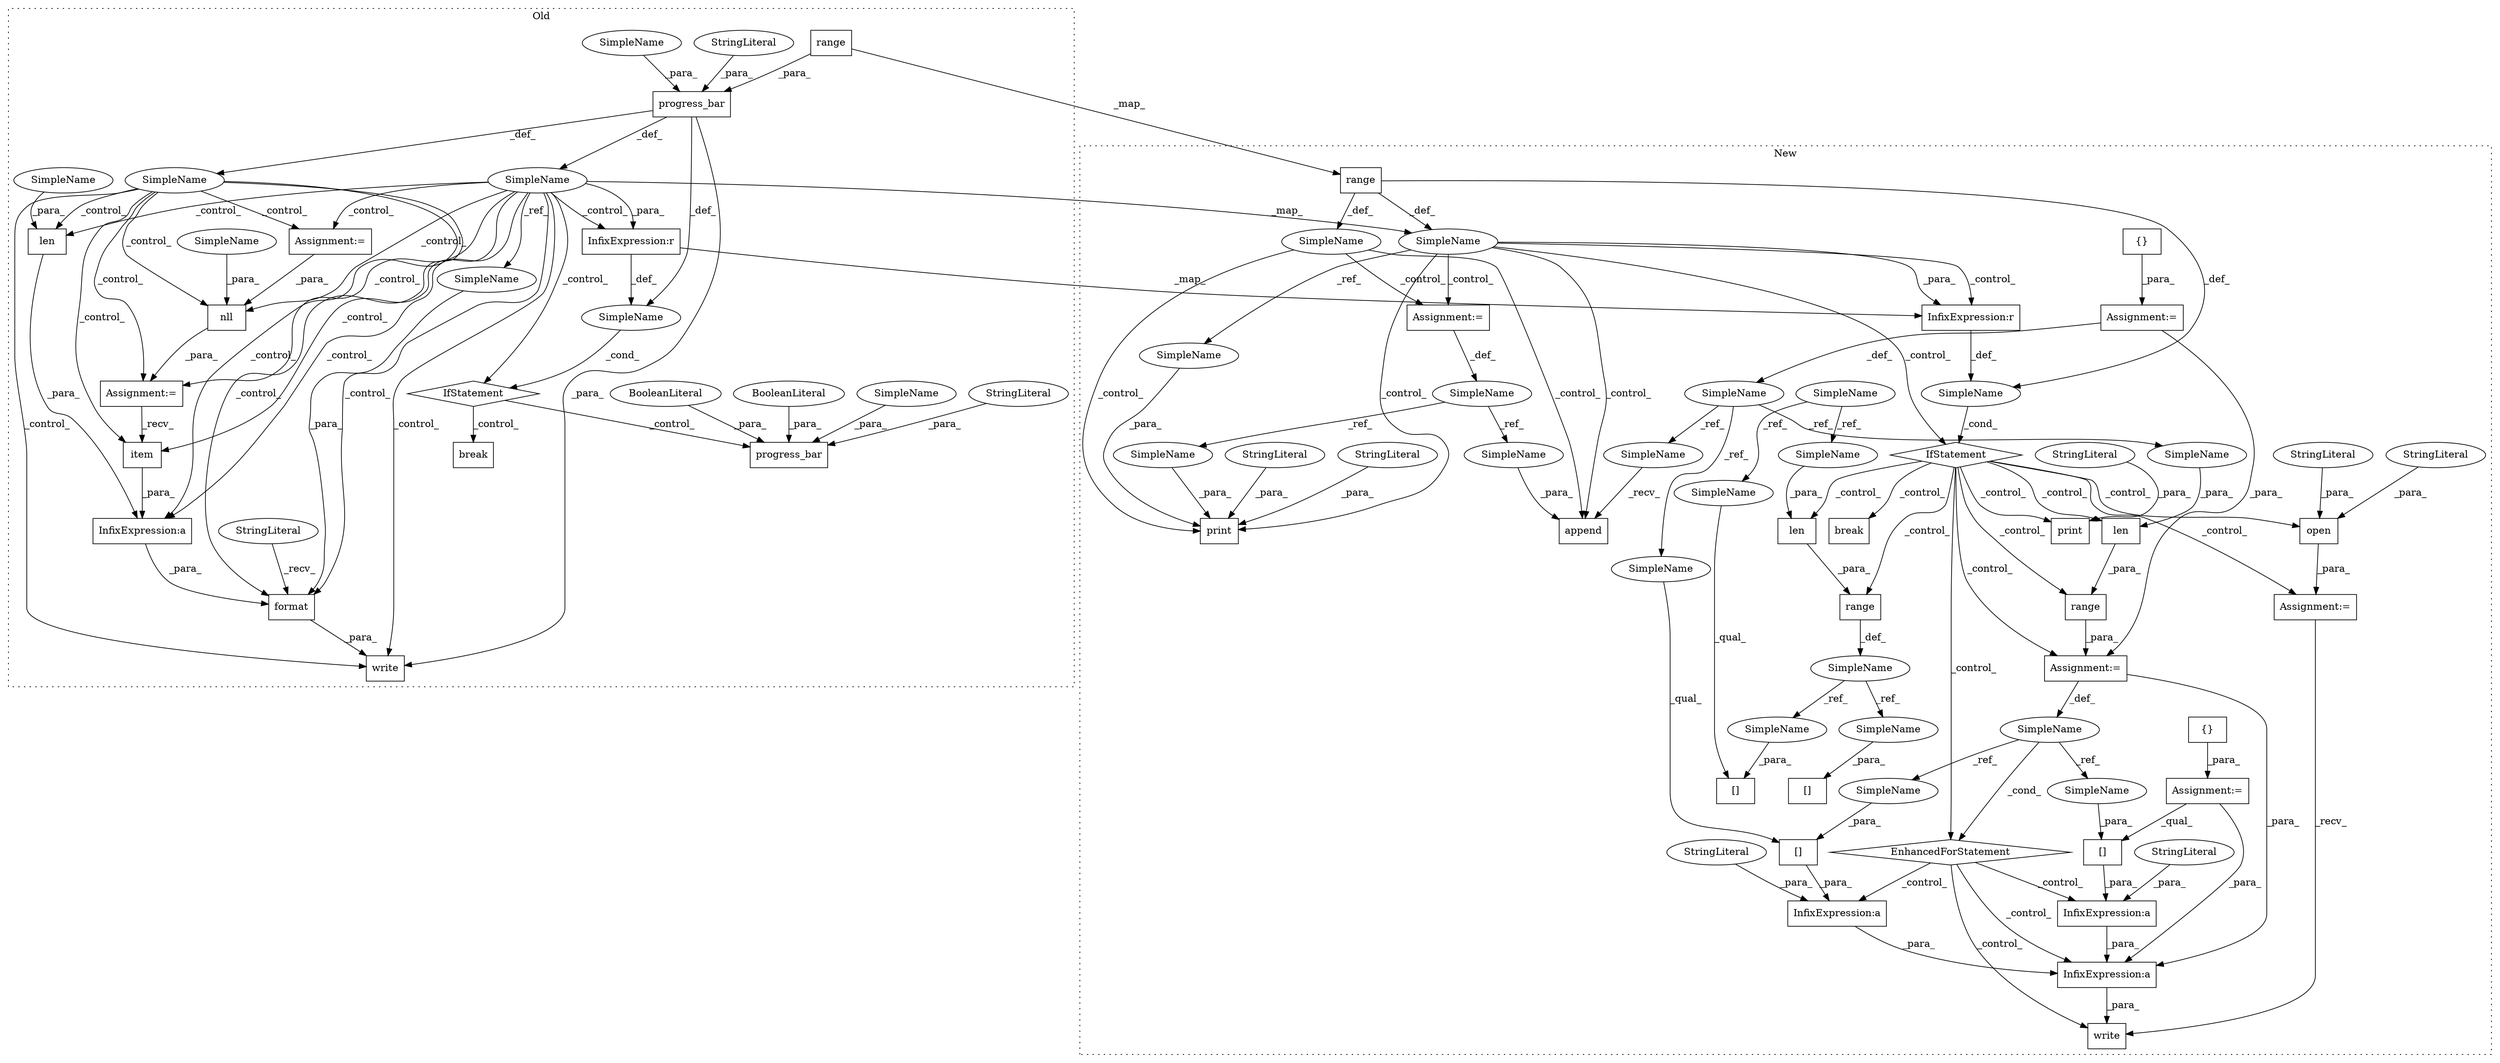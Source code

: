 digraph G {
subgraph cluster0 {
1 [label="progress_bar" a="32" s="14217,14280" l="13,1" shape="box"];
4 [label="SimpleName" a="42" s="14212" l="2" shape="ellipse"];
8 [label="progress_bar" a="32" s="15331,15372" l="13,1" shape="box"];
9 [label="BooleanLiteral" a="9" s="15368" l="4" shape="ellipse"];
10 [label="BooleanLiteral" a="9" s="15362" l="5" shape="ellipse"];
11 [label="range" a="32" s="14230,14246" l="6,1" shape="box"];
13 [label="InfixExpression:r" a="27" s="15094" l="4" shape="box"];
18 [label="InfixExpression:a" a="27" s="15058" l="3" shape="box"];
19 [label="SimpleName" a="42" s="" l="" shape="ellipse"];
20 [label="item" a="32" s="15052" l="6" shape="box"];
29 [label="break" a="10" s="15116" l="6" shape="box"];
30 [label="format" a="32" s="15038,15070" l="7,1" shape="box"];
31 [label="SimpleName" a="42" s="" l="" shape="ellipse"];
37 [label="StringLiteral" a="45" s="14248" l="9" shape="ellipse"];
38 [label="StringLiteral" a="45" s="15352" l="9" shape="ellipse"];
39 [label="StringLiteral" a="45" s="15029" l="8" shape="ellipse"];
40 [label="nll" a="32" s="14994,15007" l="4,1" shape="box"];
50 [label="len" a="32" s="15061,15069" l="4,1" shape="box"];
53 [label="IfStatement" a="25" s="15088,15104" l="4,2" shape="diamond"];
57 [label="Assignment:=" a="7" s="14951" l="1" shape="box"];
59 [label="write" a="32" s="15023,15071" l="6,1" shape="box"];
60 [label="Assignment:=" a="7" s="14988" l="1" shape="box"];
71 [label="SimpleName" a="42" s="15065" l="4" shape="ellipse"];
72 [label="SimpleName" a="42" s="14998" l="4" shape="ellipse"];
77 [label="SimpleName" a="42" s="15344" l="7" shape="ellipse"];
79 [label="SimpleName" a="42" s="14258" l="6" shape="ellipse"];
82 [label="SimpleName" a="42" s="15045" l="2" shape="ellipse"];
label = "Old";
style="dotted";
}
subgraph cluster1 {
2 [label="range" a="32" s="13413,13431" l="6,1" shape="box"];
3 [label="SimpleName" a="42" s="12000" l="2" shape="ellipse"];
5 [label="break" a="10" s="13200" l="6" shape="box"];
6 [label="EnhancedForStatement" a="70" s="12996,13090" l="61,2" shape="diamond"];
7 [label="range" a="32" s="13065,13089" l="6,1" shape="box"];
12 [label="range" a="32" s="12005,12021" l="6,1" shape="box"];
14 [label="InfixExpression:r" a="27" s="12866" l="4" shape="box"];
15 [label="len" a="32" s="13419,13430" l="4,1" shape="box"];
16 [label="SimpleName" a="42" s="12200" l="7" shape="ellipse"];
17 [label="[]" a="2" s="13481,13500" l="8,1" shape="box"];
21 [label="InfixExpression:a" a="27" s="13131" l="3" shape="box"];
22 [label="InfixExpression:a" a="27" s="13162" l="3" shape="box"];
23 [label="InfixExpression:a" a="27" s="13151" l="3" shape="box"];
24 [label="[]" a="2" s="13502,13526" l="13,1" shape="box"];
25 [label="{}" a="4" s="11907" l="2" shape="box"];
26 [label="[]" a="2" s="13134,13149" l="14,1" shape="box"];
27 [label="{}" a="4" s="11935" l="2" shape="box"];
28 [label="[]" a="2" s="13165,13177" l="11,1" shape="box"];
32 [label="SimpleName" a="42" s="13399" l="11" shape="ellipse"];
33 [label="SimpleName" a="42" s="" l="" shape="ellipse"];
34 [label="SimpleName" a="42" s="13061" l="1" shape="ellipse"];
35 [label="StringLiteral" a="45" s="13125" l="6" shape="ellipse"];
36 [label="StringLiteral" a="45" s="13155" l="7" shape="ellipse"];
41 [label="print" a="32" s="12726,12771" l="6,1" shape="box"];
42 [label="StringLiteral" a="45" s="12732" l="10" shape="ellipse"];
43 [label="StringLiteral" a="45" s="12746" l="15" shape="ellipse"];
44 [label="print" a="32" s="12941,12985" l="6,1" shape="box"];
45 [label="StringLiteral" a="45" s="12947" l="38" shape="ellipse"];
46 [label="SimpleName" a="42" s="" l="" shape="ellipse"];
47 [label="append" a="32" s="12796,12812" l="7,1" shape="box"];
48 [label="SimpleName" a="42" s="12688" l="9" shape="ellipse"];
49 [label="SimpleName" a="42" s="11884" l="13" shape="ellipse"];
51 [label="len" a="32" s="13071,13088" l="4,1" shape="box"];
52 [label="IfStatement" a="25" s="12860,12876" l="4,2" shape="diamond"];
54 [label="Assignment:=" a="7" s="11897" l="1" shape="box"];
55 [label="write" a="32" s="13118,13179" l="6,1" shape="box"];
56 [label="Assignment:=" a="7" s="12697" l="1" shape="box"];
58 [label="Assignment:=" a="7" s="11925" l="1" shape="box"];
61 [label="Assignment:=" a="7" s="12996,13090" l="61,2" shape="box"];
62 [label="Assignment:=" a="7" s="12901" l="1" shape="box"];
63 [label="open" a="32" s="12902,12930" l="5,1" shape="box"];
64 [label="StringLiteral" a="45" s="12907" l="19" shape="ellipse"];
65 [label="StringLiteral" a="45" s="12927" l="3" shape="ellipse"];
66 [label="SimpleName" a="42" s="13075" l="13" shape="ellipse"];
67 [label="SimpleName" a="42" s="12782" l="13" shape="ellipse"];
68 [label="SimpleName" a="42" s="13134" l="13" shape="ellipse"];
69 [label="SimpleName" a="42" s="12803" l="9" shape="ellipse"];
70 [label="SimpleName" a="42" s="12762" l="9" shape="ellipse"];
73 [label="SimpleName" a="42" s="13148" l="1" shape="ellipse"];
74 [label="SimpleName" a="42" s="13176" l="1" shape="ellipse"];
75 [label="SimpleName" a="42" s="13481" l="7" shape="ellipse"];
76 [label="SimpleName" a="42" s="13423" l="7" shape="ellipse"];
78 [label="SimpleName" a="42" s="12743" l="2" shape="ellipse"];
80 [label="SimpleName" a="42" s="13489" l="11" shape="ellipse"];
81 [label="SimpleName" a="42" s="13515" l="11" shape="ellipse"];
label = "New";
style="dotted";
}
1 -> 59 [label="_para_"];
1 -> 4 [label="_def_"];
1 -> 19 [label="_def_"];
1 -> 31 [label="_def_"];
2 -> 32 [label="_def_"];
3 -> 41 [label="_control_"];
3 -> 14 [label="_control_"];
3 -> 14 [label="_para_"];
3 -> 56 [label="_control_"];
3 -> 47 [label="_control_"];
3 -> 78 [label="_ref_"];
3 -> 52 [label="_control_"];
4 -> 50 [label="_control_"];
4 -> 30 [label="_control_"];
4 -> 3 [label="_map_"];
4 -> 59 [label="_control_"];
4 -> 18 [label="_control_"];
4 -> 82 [label="_ref_"];
4 -> 13 [label="_control_"];
4 -> 57 [label="_control_"];
4 -> 20 [label="_control_"];
4 -> 60 [label="_control_"];
4 -> 53 [label="_control_"];
4 -> 40 [label="_control_"];
4 -> 13 [label="_para_"];
6 -> 21 [label="_control_"];
6 -> 23 [label="_control_"];
6 -> 55 [label="_control_"];
6 -> 22 [label="_control_"];
7 -> 61 [label="_para_"];
9 -> 8 [label="_para_"];
10 -> 8 [label="_para_"];
11 -> 1 [label="_para_"];
11 -> 12 [label="_map_"];
12 -> 46 [label="_def_"];
12 -> 3 [label="_def_"];
12 -> 33 [label="_def_"];
13 -> 14 [label="_map_"];
13 -> 31 [label="_def_"];
14 -> 33 [label="_def_"];
15 -> 2 [label="_para_"];
16 -> 76 [label="_ref_"];
16 -> 75 [label="_ref_"];
18 -> 30 [label="_para_"];
19 -> 20 [label="_control_"];
19 -> 60 [label="_control_"];
19 -> 59 [label="_control_"];
19 -> 50 [label="_control_"];
19 -> 18 [label="_control_"];
19 -> 30 [label="_control_"];
19 -> 40 [label="_control_"];
19 -> 57 [label="_control_"];
20 -> 18 [label="_para_"];
21 -> 23 [label="_para_"];
22 -> 23 [label="_para_"];
23 -> 55 [label="_para_"];
25 -> 54 [label="_para_"];
26 -> 21 [label="_para_"];
27 -> 58 [label="_para_"];
28 -> 22 [label="_para_"];
30 -> 59 [label="_para_"];
31 -> 53 [label="_cond_"];
32 -> 80 [label="_ref_"];
32 -> 81 [label="_ref_"];
33 -> 52 [label="_cond_"];
34 -> 6 [label="_cond_"];
34 -> 73 [label="_ref_"];
34 -> 74 [label="_ref_"];
35 -> 21 [label="_para_"];
36 -> 22 [label="_para_"];
37 -> 1 [label="_para_"];
38 -> 8 [label="_para_"];
39 -> 30 [label="_recv_"];
40 -> 60 [label="_para_"];
42 -> 41 [label="_para_"];
43 -> 41 [label="_para_"];
45 -> 44 [label="_para_"];
46 -> 56 [label="_control_"];
46 -> 41 [label="_control_"];
46 -> 47 [label="_control_"];
48 -> 70 [label="_ref_"];
48 -> 69 [label="_ref_"];
49 -> 67 [label="_ref_"];
49 -> 68 [label="_ref_"];
49 -> 66 [label="_ref_"];
50 -> 18 [label="_para_"];
51 -> 7 [label="_para_"];
52 -> 63 [label="_control_"];
52 -> 61 [label="_control_"];
52 -> 62 [label="_control_"];
52 -> 2 [label="_control_"];
52 -> 44 [label="_control_"];
52 -> 51 [label="_control_"];
52 -> 7 [label="_control_"];
52 -> 5 [label="_control_"];
52 -> 6 [label="_control_"];
52 -> 15 [label="_control_"];
53 -> 8 [label="_control_"];
53 -> 29 [label="_control_"];
54 -> 49 [label="_def_"];
54 -> 61 [label="_para_"];
56 -> 48 [label="_def_"];
57 -> 40 [label="_para_"];
58 -> 23 [label="_para_"];
58 -> 28 [label="_qual_"];
60 -> 20 [label="_recv_"];
61 -> 34 [label="_def_"];
61 -> 23 [label="_para_"];
62 -> 55 [label="_recv_"];
63 -> 62 [label="_para_"];
64 -> 63 [label="_para_"];
65 -> 63 [label="_para_"];
66 -> 51 [label="_para_"];
67 -> 47 [label="_recv_"];
68 -> 26 [label="_qual_"];
69 -> 47 [label="_para_"];
70 -> 41 [label="_para_"];
71 -> 50 [label="_para_"];
72 -> 40 [label="_para_"];
73 -> 26 [label="_para_"];
74 -> 28 [label="_para_"];
75 -> 17 [label="_qual_"];
76 -> 15 [label="_para_"];
77 -> 8 [label="_para_"];
78 -> 41 [label="_para_"];
79 -> 1 [label="_para_"];
80 -> 17 [label="_para_"];
81 -> 24 [label="_para_"];
82 -> 30 [label="_para_"];
}
